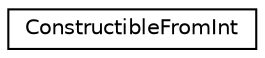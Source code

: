 digraph "Graphical Class Hierarchy"
{
  edge [fontname="Helvetica",fontsize="10",labelfontname="Helvetica",labelfontsize="10"];
  node [fontname="Helvetica",fontsize="10",shape=record];
  rankdir="LR";
  Node0 [label="ConstructibleFromInt",height=0.2,width=0.4,color="black", fillcolor="white", style="filled",URL="$struct_constructible_from_int.html"];
}
